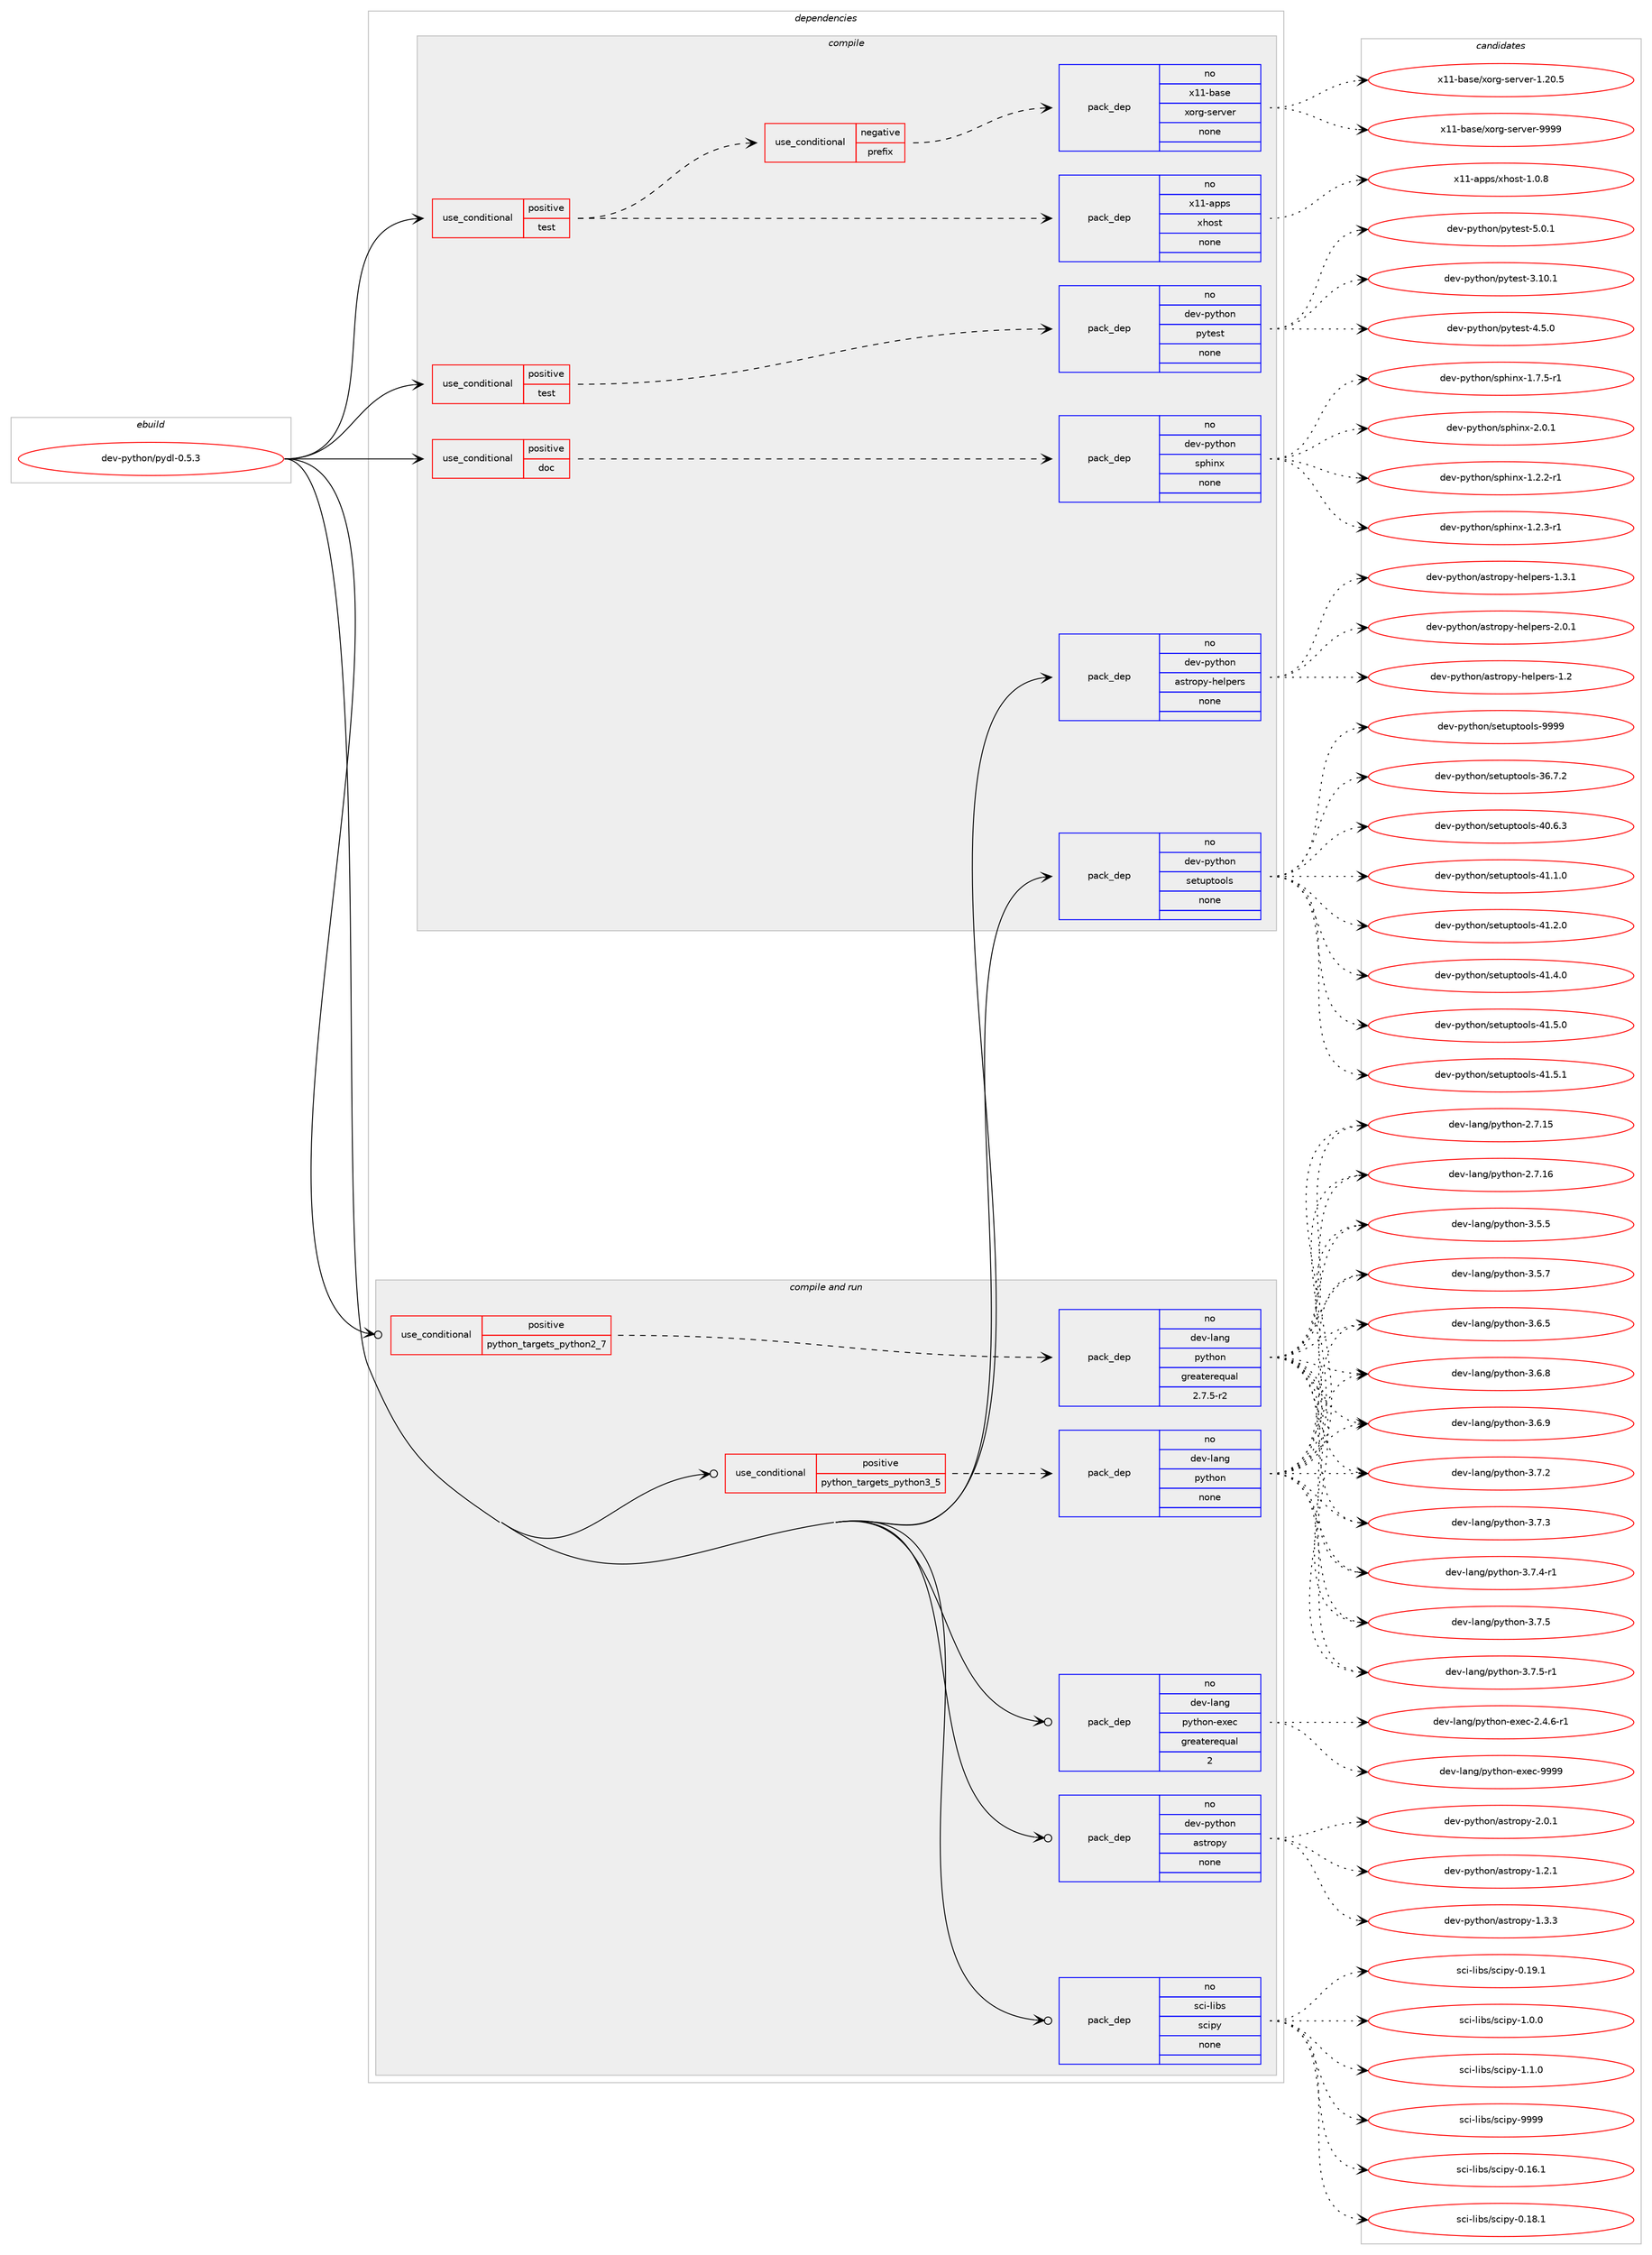 digraph prolog {

# *************
# Graph options
# *************

newrank=true;
concentrate=true;
compound=true;
graph [rankdir=LR,fontname=Helvetica,fontsize=10,ranksep=1.5];#, ranksep=2.5, nodesep=0.2];
edge  [arrowhead=vee];
node  [fontname=Helvetica,fontsize=10];

# **********
# The ebuild
# **********

subgraph cluster_leftcol {
color=gray;
rank=same;
label=<<i>ebuild</i>>;
id [label="dev-python/pydl-0.5.3", color=red, width=4, href="../dev-python/pydl-0.5.3.svg"];
}

# ****************
# The dependencies
# ****************

subgraph cluster_midcol {
color=gray;
label=<<i>dependencies</i>>;
subgraph cluster_compile {
fillcolor="#eeeeee";
style=filled;
label=<<i>compile</i>>;
subgraph cond145678 {
dependency625285 [label=<<TABLE BORDER="0" CELLBORDER="1" CELLSPACING="0" CELLPADDING="4"><TR><TD ROWSPAN="3" CELLPADDING="10">use_conditional</TD></TR><TR><TD>positive</TD></TR><TR><TD>doc</TD></TR></TABLE>>, shape=none, color=red];
subgraph pack467763 {
dependency625286 [label=<<TABLE BORDER="0" CELLBORDER="1" CELLSPACING="0" CELLPADDING="4" WIDTH="220"><TR><TD ROWSPAN="6" CELLPADDING="30">pack_dep</TD></TR><TR><TD WIDTH="110">no</TD></TR><TR><TD>dev-python</TD></TR><TR><TD>sphinx</TD></TR><TR><TD>none</TD></TR><TR><TD></TD></TR></TABLE>>, shape=none, color=blue];
}
dependency625285:e -> dependency625286:w [weight=20,style="dashed",arrowhead="vee"];
}
id:e -> dependency625285:w [weight=20,style="solid",arrowhead="vee"];
subgraph cond145679 {
dependency625287 [label=<<TABLE BORDER="0" CELLBORDER="1" CELLSPACING="0" CELLPADDING="4"><TR><TD ROWSPAN="3" CELLPADDING="10">use_conditional</TD></TR><TR><TD>positive</TD></TR><TR><TD>test</TD></TR></TABLE>>, shape=none, color=red];
subgraph cond145680 {
dependency625288 [label=<<TABLE BORDER="0" CELLBORDER="1" CELLSPACING="0" CELLPADDING="4"><TR><TD ROWSPAN="3" CELLPADDING="10">use_conditional</TD></TR><TR><TD>negative</TD></TR><TR><TD>prefix</TD></TR></TABLE>>, shape=none, color=red];
subgraph pack467764 {
dependency625289 [label=<<TABLE BORDER="0" CELLBORDER="1" CELLSPACING="0" CELLPADDING="4" WIDTH="220"><TR><TD ROWSPAN="6" CELLPADDING="30">pack_dep</TD></TR><TR><TD WIDTH="110">no</TD></TR><TR><TD>x11-base</TD></TR><TR><TD>xorg-server</TD></TR><TR><TD>none</TD></TR><TR><TD></TD></TR></TABLE>>, shape=none, color=blue];
}
dependency625288:e -> dependency625289:w [weight=20,style="dashed",arrowhead="vee"];
}
dependency625287:e -> dependency625288:w [weight=20,style="dashed",arrowhead="vee"];
subgraph pack467765 {
dependency625290 [label=<<TABLE BORDER="0" CELLBORDER="1" CELLSPACING="0" CELLPADDING="4" WIDTH="220"><TR><TD ROWSPAN="6" CELLPADDING="30">pack_dep</TD></TR><TR><TD WIDTH="110">no</TD></TR><TR><TD>x11-apps</TD></TR><TR><TD>xhost</TD></TR><TR><TD>none</TD></TR><TR><TD></TD></TR></TABLE>>, shape=none, color=blue];
}
dependency625287:e -> dependency625290:w [weight=20,style="dashed",arrowhead="vee"];
}
id:e -> dependency625287:w [weight=20,style="solid",arrowhead="vee"];
subgraph cond145681 {
dependency625291 [label=<<TABLE BORDER="0" CELLBORDER="1" CELLSPACING="0" CELLPADDING="4"><TR><TD ROWSPAN="3" CELLPADDING="10">use_conditional</TD></TR><TR><TD>positive</TD></TR><TR><TD>test</TD></TR></TABLE>>, shape=none, color=red];
subgraph pack467766 {
dependency625292 [label=<<TABLE BORDER="0" CELLBORDER="1" CELLSPACING="0" CELLPADDING="4" WIDTH="220"><TR><TD ROWSPAN="6" CELLPADDING="30">pack_dep</TD></TR><TR><TD WIDTH="110">no</TD></TR><TR><TD>dev-python</TD></TR><TR><TD>pytest</TD></TR><TR><TD>none</TD></TR><TR><TD></TD></TR></TABLE>>, shape=none, color=blue];
}
dependency625291:e -> dependency625292:w [weight=20,style="dashed",arrowhead="vee"];
}
id:e -> dependency625291:w [weight=20,style="solid",arrowhead="vee"];
subgraph pack467767 {
dependency625293 [label=<<TABLE BORDER="0" CELLBORDER="1" CELLSPACING="0" CELLPADDING="4" WIDTH="220"><TR><TD ROWSPAN="6" CELLPADDING="30">pack_dep</TD></TR><TR><TD WIDTH="110">no</TD></TR><TR><TD>dev-python</TD></TR><TR><TD>astropy-helpers</TD></TR><TR><TD>none</TD></TR><TR><TD></TD></TR></TABLE>>, shape=none, color=blue];
}
id:e -> dependency625293:w [weight=20,style="solid",arrowhead="vee"];
subgraph pack467768 {
dependency625294 [label=<<TABLE BORDER="0" CELLBORDER="1" CELLSPACING="0" CELLPADDING="4" WIDTH="220"><TR><TD ROWSPAN="6" CELLPADDING="30">pack_dep</TD></TR><TR><TD WIDTH="110">no</TD></TR><TR><TD>dev-python</TD></TR><TR><TD>setuptools</TD></TR><TR><TD>none</TD></TR><TR><TD></TD></TR></TABLE>>, shape=none, color=blue];
}
id:e -> dependency625294:w [weight=20,style="solid",arrowhead="vee"];
}
subgraph cluster_compileandrun {
fillcolor="#eeeeee";
style=filled;
label=<<i>compile and run</i>>;
subgraph cond145682 {
dependency625295 [label=<<TABLE BORDER="0" CELLBORDER="1" CELLSPACING="0" CELLPADDING="4"><TR><TD ROWSPAN="3" CELLPADDING="10">use_conditional</TD></TR><TR><TD>positive</TD></TR><TR><TD>python_targets_python2_7</TD></TR></TABLE>>, shape=none, color=red];
subgraph pack467769 {
dependency625296 [label=<<TABLE BORDER="0" CELLBORDER="1" CELLSPACING="0" CELLPADDING="4" WIDTH="220"><TR><TD ROWSPAN="6" CELLPADDING="30">pack_dep</TD></TR><TR><TD WIDTH="110">no</TD></TR><TR><TD>dev-lang</TD></TR><TR><TD>python</TD></TR><TR><TD>greaterequal</TD></TR><TR><TD>2.7.5-r2</TD></TR></TABLE>>, shape=none, color=blue];
}
dependency625295:e -> dependency625296:w [weight=20,style="dashed",arrowhead="vee"];
}
id:e -> dependency625295:w [weight=20,style="solid",arrowhead="odotvee"];
subgraph cond145683 {
dependency625297 [label=<<TABLE BORDER="0" CELLBORDER="1" CELLSPACING="0" CELLPADDING="4"><TR><TD ROWSPAN="3" CELLPADDING="10">use_conditional</TD></TR><TR><TD>positive</TD></TR><TR><TD>python_targets_python3_5</TD></TR></TABLE>>, shape=none, color=red];
subgraph pack467770 {
dependency625298 [label=<<TABLE BORDER="0" CELLBORDER="1" CELLSPACING="0" CELLPADDING="4" WIDTH="220"><TR><TD ROWSPAN="6" CELLPADDING="30">pack_dep</TD></TR><TR><TD WIDTH="110">no</TD></TR><TR><TD>dev-lang</TD></TR><TR><TD>python</TD></TR><TR><TD>none</TD></TR><TR><TD></TD></TR></TABLE>>, shape=none, color=blue];
}
dependency625297:e -> dependency625298:w [weight=20,style="dashed",arrowhead="vee"];
}
id:e -> dependency625297:w [weight=20,style="solid",arrowhead="odotvee"];
subgraph pack467771 {
dependency625299 [label=<<TABLE BORDER="0" CELLBORDER="1" CELLSPACING="0" CELLPADDING="4" WIDTH="220"><TR><TD ROWSPAN="6" CELLPADDING="30">pack_dep</TD></TR><TR><TD WIDTH="110">no</TD></TR><TR><TD>dev-lang</TD></TR><TR><TD>python-exec</TD></TR><TR><TD>greaterequal</TD></TR><TR><TD>2</TD></TR></TABLE>>, shape=none, color=blue];
}
id:e -> dependency625299:w [weight=20,style="solid",arrowhead="odotvee"];
subgraph pack467772 {
dependency625300 [label=<<TABLE BORDER="0" CELLBORDER="1" CELLSPACING="0" CELLPADDING="4" WIDTH="220"><TR><TD ROWSPAN="6" CELLPADDING="30">pack_dep</TD></TR><TR><TD WIDTH="110">no</TD></TR><TR><TD>dev-python</TD></TR><TR><TD>astropy</TD></TR><TR><TD>none</TD></TR><TR><TD></TD></TR></TABLE>>, shape=none, color=blue];
}
id:e -> dependency625300:w [weight=20,style="solid",arrowhead="odotvee"];
subgraph pack467773 {
dependency625301 [label=<<TABLE BORDER="0" CELLBORDER="1" CELLSPACING="0" CELLPADDING="4" WIDTH="220"><TR><TD ROWSPAN="6" CELLPADDING="30">pack_dep</TD></TR><TR><TD WIDTH="110">no</TD></TR><TR><TD>sci-libs</TD></TR><TR><TD>scipy</TD></TR><TR><TD>none</TD></TR><TR><TD></TD></TR></TABLE>>, shape=none, color=blue];
}
id:e -> dependency625301:w [weight=20,style="solid",arrowhead="odotvee"];
}
subgraph cluster_run {
fillcolor="#eeeeee";
style=filled;
label=<<i>run</i>>;
}
}

# **************
# The candidates
# **************

subgraph cluster_choices {
rank=same;
color=gray;
label=<<i>candidates</i>>;

subgraph choice467763 {
color=black;
nodesep=1;
choice10010111845112121116104111110471151121041051101204549465046504511449 [label="dev-python/sphinx-1.2.2-r1", color=red, width=4,href="../dev-python/sphinx-1.2.2-r1.svg"];
choice10010111845112121116104111110471151121041051101204549465046514511449 [label="dev-python/sphinx-1.2.3-r1", color=red, width=4,href="../dev-python/sphinx-1.2.3-r1.svg"];
choice10010111845112121116104111110471151121041051101204549465546534511449 [label="dev-python/sphinx-1.7.5-r1", color=red, width=4,href="../dev-python/sphinx-1.7.5-r1.svg"];
choice1001011184511212111610411111047115112104105110120455046484649 [label="dev-python/sphinx-2.0.1", color=red, width=4,href="../dev-python/sphinx-2.0.1.svg"];
dependency625286:e -> choice10010111845112121116104111110471151121041051101204549465046504511449:w [style=dotted,weight="100"];
dependency625286:e -> choice10010111845112121116104111110471151121041051101204549465046514511449:w [style=dotted,weight="100"];
dependency625286:e -> choice10010111845112121116104111110471151121041051101204549465546534511449:w [style=dotted,weight="100"];
dependency625286:e -> choice1001011184511212111610411111047115112104105110120455046484649:w [style=dotted,weight="100"];
}
subgraph choice467764 {
color=black;
nodesep=1;
choice1204949459897115101471201111141034511510111411810111445494650484653 [label="x11-base/xorg-server-1.20.5", color=red, width=4,href="../x11-base/xorg-server-1.20.5.svg"];
choice120494945989711510147120111114103451151011141181011144557575757 [label="x11-base/xorg-server-9999", color=red, width=4,href="../x11-base/xorg-server-9999.svg"];
dependency625289:e -> choice1204949459897115101471201111141034511510111411810111445494650484653:w [style=dotted,weight="100"];
dependency625289:e -> choice120494945989711510147120111114103451151011141181011144557575757:w [style=dotted,weight="100"];
}
subgraph choice467765 {
color=black;
nodesep=1;
choice1204949459711211211547120104111115116454946484656 [label="x11-apps/xhost-1.0.8", color=red, width=4,href="../x11-apps/xhost-1.0.8.svg"];
dependency625290:e -> choice1204949459711211211547120104111115116454946484656:w [style=dotted,weight="100"];
}
subgraph choice467766 {
color=black;
nodesep=1;
choice100101118451121211161041111104711212111610111511645514649484649 [label="dev-python/pytest-3.10.1", color=red, width=4,href="../dev-python/pytest-3.10.1.svg"];
choice1001011184511212111610411111047112121116101115116455246534648 [label="dev-python/pytest-4.5.0", color=red, width=4,href="../dev-python/pytest-4.5.0.svg"];
choice1001011184511212111610411111047112121116101115116455346484649 [label="dev-python/pytest-5.0.1", color=red, width=4,href="../dev-python/pytest-5.0.1.svg"];
dependency625292:e -> choice100101118451121211161041111104711212111610111511645514649484649:w [style=dotted,weight="100"];
dependency625292:e -> choice1001011184511212111610411111047112121116101115116455246534648:w [style=dotted,weight="100"];
dependency625292:e -> choice1001011184511212111610411111047112121116101115116455346484649:w [style=dotted,weight="100"];
}
subgraph choice467767 {
color=black;
nodesep=1;
choice1001011184511212111610411111047971151161141111121214510410110811210111411545494650 [label="dev-python/astropy-helpers-1.2", color=red, width=4,href="../dev-python/astropy-helpers-1.2.svg"];
choice10010111845112121116104111110479711511611411111212145104101108112101114115454946514649 [label="dev-python/astropy-helpers-1.3.1", color=red, width=4,href="../dev-python/astropy-helpers-1.3.1.svg"];
choice10010111845112121116104111110479711511611411111212145104101108112101114115455046484649 [label="dev-python/astropy-helpers-2.0.1", color=red, width=4,href="../dev-python/astropy-helpers-2.0.1.svg"];
dependency625293:e -> choice1001011184511212111610411111047971151161141111121214510410110811210111411545494650:w [style=dotted,weight="100"];
dependency625293:e -> choice10010111845112121116104111110479711511611411111212145104101108112101114115454946514649:w [style=dotted,weight="100"];
dependency625293:e -> choice10010111845112121116104111110479711511611411111212145104101108112101114115455046484649:w [style=dotted,weight="100"];
}
subgraph choice467768 {
color=black;
nodesep=1;
choice100101118451121211161041111104711510111611711211611111110811545515446554650 [label="dev-python/setuptools-36.7.2", color=red, width=4,href="../dev-python/setuptools-36.7.2.svg"];
choice100101118451121211161041111104711510111611711211611111110811545524846544651 [label="dev-python/setuptools-40.6.3", color=red, width=4,href="../dev-python/setuptools-40.6.3.svg"];
choice100101118451121211161041111104711510111611711211611111110811545524946494648 [label="dev-python/setuptools-41.1.0", color=red, width=4,href="../dev-python/setuptools-41.1.0.svg"];
choice100101118451121211161041111104711510111611711211611111110811545524946504648 [label="dev-python/setuptools-41.2.0", color=red, width=4,href="../dev-python/setuptools-41.2.0.svg"];
choice100101118451121211161041111104711510111611711211611111110811545524946524648 [label="dev-python/setuptools-41.4.0", color=red, width=4,href="../dev-python/setuptools-41.4.0.svg"];
choice100101118451121211161041111104711510111611711211611111110811545524946534648 [label="dev-python/setuptools-41.5.0", color=red, width=4,href="../dev-python/setuptools-41.5.0.svg"];
choice100101118451121211161041111104711510111611711211611111110811545524946534649 [label="dev-python/setuptools-41.5.1", color=red, width=4,href="../dev-python/setuptools-41.5.1.svg"];
choice10010111845112121116104111110471151011161171121161111111081154557575757 [label="dev-python/setuptools-9999", color=red, width=4,href="../dev-python/setuptools-9999.svg"];
dependency625294:e -> choice100101118451121211161041111104711510111611711211611111110811545515446554650:w [style=dotted,weight="100"];
dependency625294:e -> choice100101118451121211161041111104711510111611711211611111110811545524846544651:w [style=dotted,weight="100"];
dependency625294:e -> choice100101118451121211161041111104711510111611711211611111110811545524946494648:w [style=dotted,weight="100"];
dependency625294:e -> choice100101118451121211161041111104711510111611711211611111110811545524946504648:w [style=dotted,weight="100"];
dependency625294:e -> choice100101118451121211161041111104711510111611711211611111110811545524946524648:w [style=dotted,weight="100"];
dependency625294:e -> choice100101118451121211161041111104711510111611711211611111110811545524946534648:w [style=dotted,weight="100"];
dependency625294:e -> choice100101118451121211161041111104711510111611711211611111110811545524946534649:w [style=dotted,weight="100"];
dependency625294:e -> choice10010111845112121116104111110471151011161171121161111111081154557575757:w [style=dotted,weight="100"];
}
subgraph choice467769 {
color=black;
nodesep=1;
choice10010111845108971101034711212111610411111045504655464953 [label="dev-lang/python-2.7.15", color=red, width=4,href="../dev-lang/python-2.7.15.svg"];
choice10010111845108971101034711212111610411111045504655464954 [label="dev-lang/python-2.7.16", color=red, width=4,href="../dev-lang/python-2.7.16.svg"];
choice100101118451089711010347112121116104111110455146534653 [label="dev-lang/python-3.5.5", color=red, width=4,href="../dev-lang/python-3.5.5.svg"];
choice100101118451089711010347112121116104111110455146534655 [label="dev-lang/python-3.5.7", color=red, width=4,href="../dev-lang/python-3.5.7.svg"];
choice100101118451089711010347112121116104111110455146544653 [label="dev-lang/python-3.6.5", color=red, width=4,href="../dev-lang/python-3.6.5.svg"];
choice100101118451089711010347112121116104111110455146544656 [label="dev-lang/python-3.6.8", color=red, width=4,href="../dev-lang/python-3.6.8.svg"];
choice100101118451089711010347112121116104111110455146544657 [label="dev-lang/python-3.6.9", color=red, width=4,href="../dev-lang/python-3.6.9.svg"];
choice100101118451089711010347112121116104111110455146554650 [label="dev-lang/python-3.7.2", color=red, width=4,href="../dev-lang/python-3.7.2.svg"];
choice100101118451089711010347112121116104111110455146554651 [label="dev-lang/python-3.7.3", color=red, width=4,href="../dev-lang/python-3.7.3.svg"];
choice1001011184510897110103471121211161041111104551465546524511449 [label="dev-lang/python-3.7.4-r1", color=red, width=4,href="../dev-lang/python-3.7.4-r1.svg"];
choice100101118451089711010347112121116104111110455146554653 [label="dev-lang/python-3.7.5", color=red, width=4,href="../dev-lang/python-3.7.5.svg"];
choice1001011184510897110103471121211161041111104551465546534511449 [label="dev-lang/python-3.7.5-r1", color=red, width=4,href="../dev-lang/python-3.7.5-r1.svg"];
dependency625296:e -> choice10010111845108971101034711212111610411111045504655464953:w [style=dotted,weight="100"];
dependency625296:e -> choice10010111845108971101034711212111610411111045504655464954:w [style=dotted,weight="100"];
dependency625296:e -> choice100101118451089711010347112121116104111110455146534653:w [style=dotted,weight="100"];
dependency625296:e -> choice100101118451089711010347112121116104111110455146534655:w [style=dotted,weight="100"];
dependency625296:e -> choice100101118451089711010347112121116104111110455146544653:w [style=dotted,weight="100"];
dependency625296:e -> choice100101118451089711010347112121116104111110455146544656:w [style=dotted,weight="100"];
dependency625296:e -> choice100101118451089711010347112121116104111110455146544657:w [style=dotted,weight="100"];
dependency625296:e -> choice100101118451089711010347112121116104111110455146554650:w [style=dotted,weight="100"];
dependency625296:e -> choice100101118451089711010347112121116104111110455146554651:w [style=dotted,weight="100"];
dependency625296:e -> choice1001011184510897110103471121211161041111104551465546524511449:w [style=dotted,weight="100"];
dependency625296:e -> choice100101118451089711010347112121116104111110455146554653:w [style=dotted,weight="100"];
dependency625296:e -> choice1001011184510897110103471121211161041111104551465546534511449:w [style=dotted,weight="100"];
}
subgraph choice467770 {
color=black;
nodesep=1;
choice10010111845108971101034711212111610411111045504655464953 [label="dev-lang/python-2.7.15", color=red, width=4,href="../dev-lang/python-2.7.15.svg"];
choice10010111845108971101034711212111610411111045504655464954 [label="dev-lang/python-2.7.16", color=red, width=4,href="../dev-lang/python-2.7.16.svg"];
choice100101118451089711010347112121116104111110455146534653 [label="dev-lang/python-3.5.5", color=red, width=4,href="../dev-lang/python-3.5.5.svg"];
choice100101118451089711010347112121116104111110455146534655 [label="dev-lang/python-3.5.7", color=red, width=4,href="../dev-lang/python-3.5.7.svg"];
choice100101118451089711010347112121116104111110455146544653 [label="dev-lang/python-3.6.5", color=red, width=4,href="../dev-lang/python-3.6.5.svg"];
choice100101118451089711010347112121116104111110455146544656 [label="dev-lang/python-3.6.8", color=red, width=4,href="../dev-lang/python-3.6.8.svg"];
choice100101118451089711010347112121116104111110455146544657 [label="dev-lang/python-3.6.9", color=red, width=4,href="../dev-lang/python-3.6.9.svg"];
choice100101118451089711010347112121116104111110455146554650 [label="dev-lang/python-3.7.2", color=red, width=4,href="../dev-lang/python-3.7.2.svg"];
choice100101118451089711010347112121116104111110455146554651 [label="dev-lang/python-3.7.3", color=red, width=4,href="../dev-lang/python-3.7.3.svg"];
choice1001011184510897110103471121211161041111104551465546524511449 [label="dev-lang/python-3.7.4-r1", color=red, width=4,href="../dev-lang/python-3.7.4-r1.svg"];
choice100101118451089711010347112121116104111110455146554653 [label="dev-lang/python-3.7.5", color=red, width=4,href="../dev-lang/python-3.7.5.svg"];
choice1001011184510897110103471121211161041111104551465546534511449 [label="dev-lang/python-3.7.5-r1", color=red, width=4,href="../dev-lang/python-3.7.5-r1.svg"];
dependency625298:e -> choice10010111845108971101034711212111610411111045504655464953:w [style=dotted,weight="100"];
dependency625298:e -> choice10010111845108971101034711212111610411111045504655464954:w [style=dotted,weight="100"];
dependency625298:e -> choice100101118451089711010347112121116104111110455146534653:w [style=dotted,weight="100"];
dependency625298:e -> choice100101118451089711010347112121116104111110455146534655:w [style=dotted,weight="100"];
dependency625298:e -> choice100101118451089711010347112121116104111110455146544653:w [style=dotted,weight="100"];
dependency625298:e -> choice100101118451089711010347112121116104111110455146544656:w [style=dotted,weight="100"];
dependency625298:e -> choice100101118451089711010347112121116104111110455146544657:w [style=dotted,weight="100"];
dependency625298:e -> choice100101118451089711010347112121116104111110455146554650:w [style=dotted,weight="100"];
dependency625298:e -> choice100101118451089711010347112121116104111110455146554651:w [style=dotted,weight="100"];
dependency625298:e -> choice1001011184510897110103471121211161041111104551465546524511449:w [style=dotted,weight="100"];
dependency625298:e -> choice100101118451089711010347112121116104111110455146554653:w [style=dotted,weight="100"];
dependency625298:e -> choice1001011184510897110103471121211161041111104551465546534511449:w [style=dotted,weight="100"];
}
subgraph choice467771 {
color=black;
nodesep=1;
choice10010111845108971101034711212111610411111045101120101994550465246544511449 [label="dev-lang/python-exec-2.4.6-r1", color=red, width=4,href="../dev-lang/python-exec-2.4.6-r1.svg"];
choice10010111845108971101034711212111610411111045101120101994557575757 [label="dev-lang/python-exec-9999", color=red, width=4,href="../dev-lang/python-exec-9999.svg"];
dependency625299:e -> choice10010111845108971101034711212111610411111045101120101994550465246544511449:w [style=dotted,weight="100"];
dependency625299:e -> choice10010111845108971101034711212111610411111045101120101994557575757:w [style=dotted,weight="100"];
}
subgraph choice467772 {
color=black;
nodesep=1;
choice100101118451121211161041111104797115116114111112121454946504649 [label="dev-python/astropy-1.2.1", color=red, width=4,href="../dev-python/astropy-1.2.1.svg"];
choice100101118451121211161041111104797115116114111112121454946514651 [label="dev-python/astropy-1.3.3", color=red, width=4,href="../dev-python/astropy-1.3.3.svg"];
choice100101118451121211161041111104797115116114111112121455046484649 [label="dev-python/astropy-2.0.1", color=red, width=4,href="../dev-python/astropy-2.0.1.svg"];
dependency625300:e -> choice100101118451121211161041111104797115116114111112121454946504649:w [style=dotted,weight="100"];
dependency625300:e -> choice100101118451121211161041111104797115116114111112121454946514651:w [style=dotted,weight="100"];
dependency625300:e -> choice100101118451121211161041111104797115116114111112121455046484649:w [style=dotted,weight="100"];
}
subgraph choice467773 {
color=black;
nodesep=1;
choice115991054510810598115471159910511212145484649544649 [label="sci-libs/scipy-0.16.1", color=red, width=4,href="../sci-libs/scipy-0.16.1.svg"];
choice115991054510810598115471159910511212145484649564649 [label="sci-libs/scipy-0.18.1", color=red, width=4,href="../sci-libs/scipy-0.18.1.svg"];
choice115991054510810598115471159910511212145484649574649 [label="sci-libs/scipy-0.19.1", color=red, width=4,href="../sci-libs/scipy-0.19.1.svg"];
choice1159910545108105981154711599105112121454946484648 [label="sci-libs/scipy-1.0.0", color=red, width=4,href="../sci-libs/scipy-1.0.0.svg"];
choice1159910545108105981154711599105112121454946494648 [label="sci-libs/scipy-1.1.0", color=red, width=4,href="../sci-libs/scipy-1.1.0.svg"];
choice11599105451081059811547115991051121214557575757 [label="sci-libs/scipy-9999", color=red, width=4,href="../sci-libs/scipy-9999.svg"];
dependency625301:e -> choice115991054510810598115471159910511212145484649544649:w [style=dotted,weight="100"];
dependency625301:e -> choice115991054510810598115471159910511212145484649564649:w [style=dotted,weight="100"];
dependency625301:e -> choice115991054510810598115471159910511212145484649574649:w [style=dotted,weight="100"];
dependency625301:e -> choice1159910545108105981154711599105112121454946484648:w [style=dotted,weight="100"];
dependency625301:e -> choice1159910545108105981154711599105112121454946494648:w [style=dotted,weight="100"];
dependency625301:e -> choice11599105451081059811547115991051121214557575757:w [style=dotted,weight="100"];
}
}

}
